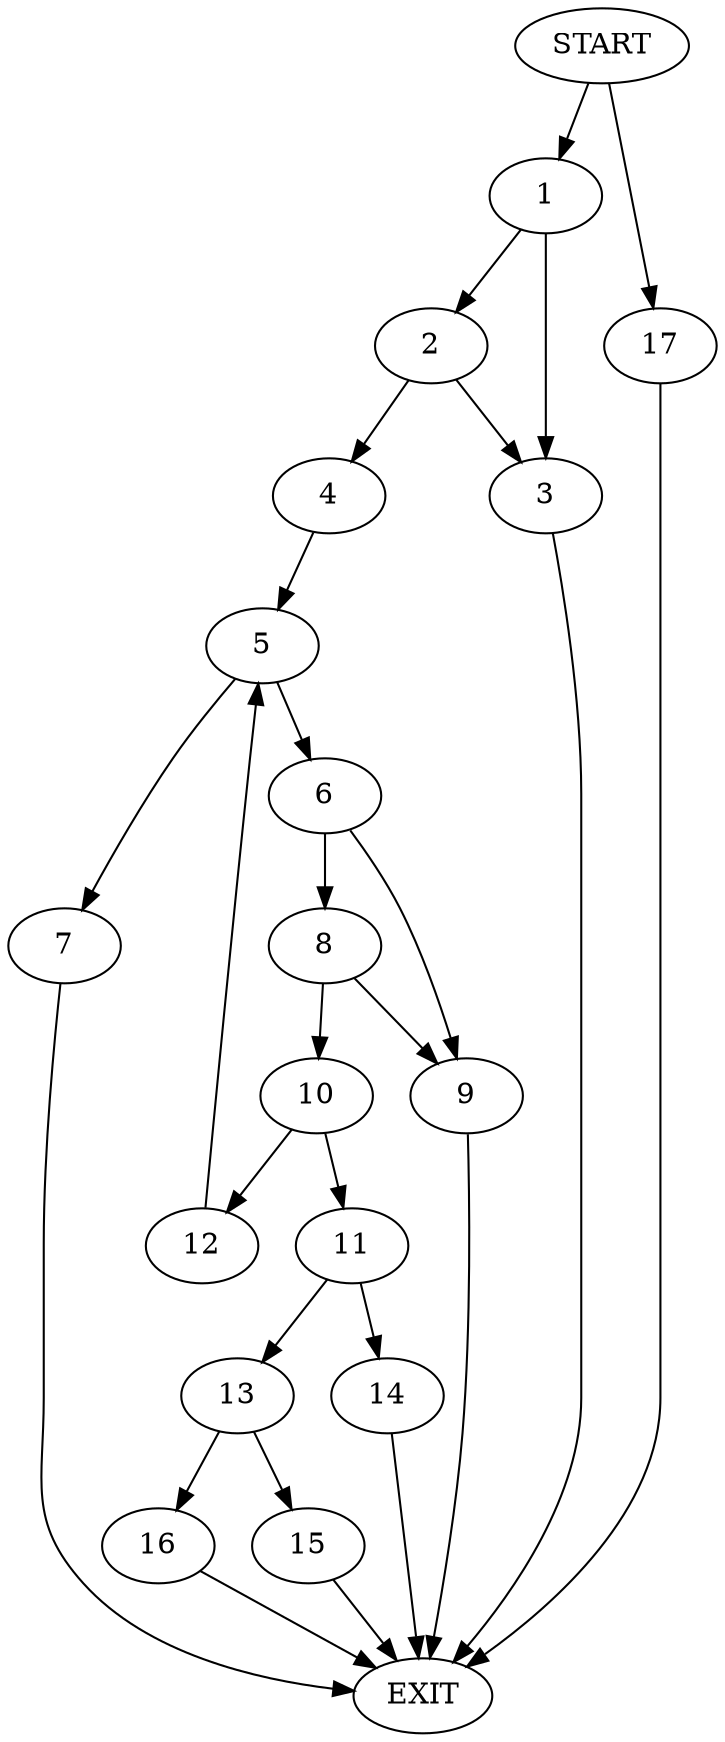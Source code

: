 digraph {
0 [label="START"]
18 [label="EXIT"]
0 -> 1
1 -> 2
1 -> 3
3 -> 18
2 -> 3
2 -> 4
4 -> 5
5 -> 6
5 -> 7
6 -> 8
6 -> 9
7 -> 18
9 -> 18
8 -> 9
8 -> 10
10 -> 11
10 -> 12
11 -> 13
11 -> 14
12 -> 5
13 -> 15
13 -> 16
14 -> 18
16 -> 18
15 -> 18
0 -> 17
17 -> 18
}
